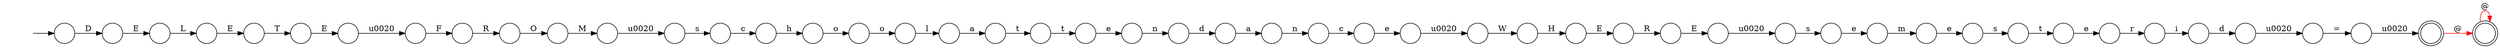 digraph Automaton {
  rankdir = LR;
  0 [shape=circle,label=""];
  0 -> 43 [label="t"]
  1 [shape=circle,label=""];
  1 -> 22 [label="F"]
  2 [shape=circle,label=""];
  2 -> 46 [label="="]
  3 [shape=circle,label=""];
  3 -> 47 [label="m"]
  4 [shape=circle,label=""];
  4 -> 30 [label="W"]
  5 [shape=circle,label=""];
  5 -> 2 [label="\u0020"]
  6 [shape=circle,label=""];
  6 -> 33 [label="l"]
  7 [shape=circle,label=""];
  7 -> 31 [label="T"]
  8 [shape=circle,label=""];
  8 -> 4 [label="\u0020"]
  9 [shape=circle,label=""];
  9 -> 12 [label="s"]
  10 [shape=circle,label=""];
  10 -> 19 [label="E"]
  11 [shape=circle,label=""];
  11 -> 49 [label="s"]
  12 [shape=circle,label=""];
  12 -> 3 [label="e"]
  13 [shape=circle,label=""];
  13 -> 5 [label="d"]
  14 [shape=circle,label=""];
  14 -> 6 [label="o"]
  15 [shape=circle,label=""];
  15 -> 32 [label="\u0020"]
  16 [shape=circle,label=""];
  16 -> 9 [label="\u0020"]
  17 [shape=circle,label=""];
  17 -> 39 [label="e"]
  18 [shape=circle,label=""];
  18 -> 38 [label="h"]
  19 [shape=circle,label=""];
  19 -> 21 [label="R"]
  20 [shape=circle,label=""];
  20 -> 42 [label="L"]
  21 [shape=circle,label=""];
  21 -> 16 [label="E"]
  22 [shape=circle,label=""];
  22 -> 27 [label="R"]
  23 [shape=circle,label=""];
  23 -> 15 [label="M"]
  24 [shape=circle,label=""];
  24 -> 40 [label="e"]
  25 [shape=doublecircle,label=""];
  25 -> 28 [label="@",color=red]
  26 [shape=circle,label=""];
  26 -> 1 [label="\u0020"]
  27 [shape=circle,label=""];
  27 -> 23 [label="O"]
  28 [shape=doublecircle,label=""];
  28 -> 28 [label="@",color=red]
  29 [shape=circle,label=""];
  29 -> 45 [label="c"]
  30 [shape=circle,label=""];
  30 -> 10 [label="H"]
  31 [shape=circle,label=""];
  31 -> 26 [label="E"]
  32 [shape=circle,label=""];
  32 -> 37 [label="s"]
  33 [shape=circle,label=""];
  33 -> 0 [label="a"]
  34 [shape=circle,label=""];
  initial [shape=plaintext,label=""];
  initial -> 34
  34 -> 44 [label="D"]
  35 [shape=circle,label=""];
  35 -> 29 [label="n"]
  36 [shape=circle,label=""];
  36 -> 35 [label="a"]
  37 [shape=circle,label=""];
  37 -> 18 [label="c"]
  38 [shape=circle,label=""];
  38 -> 14 [label="o"]
  39 [shape=circle,label=""];
  39 -> 48 [label="n"]
  40 [shape=circle,label=""];
  40 -> 41 [label="r"]
  41 [shape=circle,label=""];
  41 -> 13 [label="i"]
  42 [shape=circle,label=""];
  42 -> 7 [label="E"]
  43 [shape=circle,label=""];
  43 -> 17 [label="t"]
  44 [shape=circle,label=""];
  44 -> 20 [label="E"]
  45 [shape=circle,label=""];
  45 -> 8 [label="e"]
  46 [shape=circle,label=""];
  46 -> 25 [label="\u0020"]
  47 [shape=circle,label=""];
  47 -> 11 [label="e"]
  48 [shape=circle,label=""];
  48 -> 36 [label="d"]
  49 [shape=circle,label=""];
  49 -> 24 [label="t"]
}
